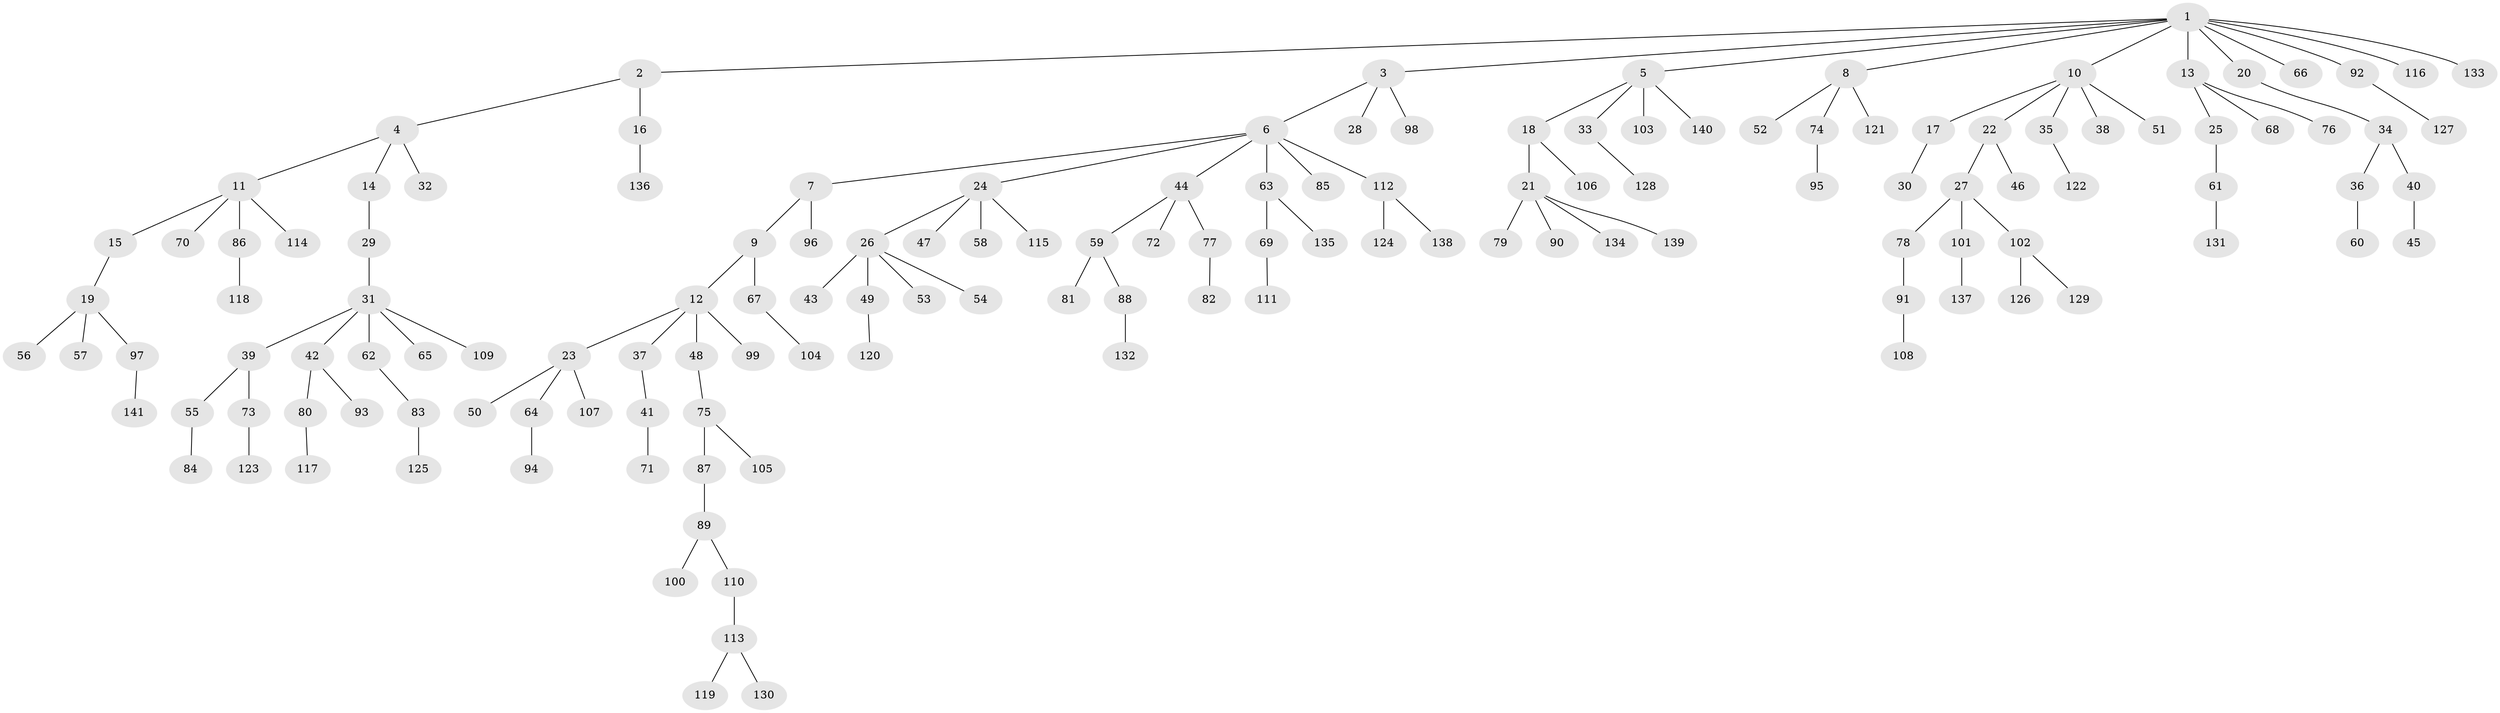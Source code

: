 // coarse degree distribution, {1: 0.7571428571428571, 3: 0.04285714285714286, 2: 0.1, 5: 0.04285714285714286, 4: 0.02857142857142857, 10: 0.014285714285714285, 29: 0.014285714285714285}
// Generated by graph-tools (version 1.1) at 2025/56/03/04/25 21:56:22]
// undirected, 141 vertices, 140 edges
graph export_dot {
graph [start="1"]
  node [color=gray90,style=filled];
  1;
  2;
  3;
  4;
  5;
  6;
  7;
  8;
  9;
  10;
  11;
  12;
  13;
  14;
  15;
  16;
  17;
  18;
  19;
  20;
  21;
  22;
  23;
  24;
  25;
  26;
  27;
  28;
  29;
  30;
  31;
  32;
  33;
  34;
  35;
  36;
  37;
  38;
  39;
  40;
  41;
  42;
  43;
  44;
  45;
  46;
  47;
  48;
  49;
  50;
  51;
  52;
  53;
  54;
  55;
  56;
  57;
  58;
  59;
  60;
  61;
  62;
  63;
  64;
  65;
  66;
  67;
  68;
  69;
  70;
  71;
  72;
  73;
  74;
  75;
  76;
  77;
  78;
  79;
  80;
  81;
  82;
  83;
  84;
  85;
  86;
  87;
  88;
  89;
  90;
  91;
  92;
  93;
  94;
  95;
  96;
  97;
  98;
  99;
  100;
  101;
  102;
  103;
  104;
  105;
  106;
  107;
  108;
  109;
  110;
  111;
  112;
  113;
  114;
  115;
  116;
  117;
  118;
  119;
  120;
  121;
  122;
  123;
  124;
  125;
  126;
  127;
  128;
  129;
  130;
  131;
  132;
  133;
  134;
  135;
  136;
  137;
  138;
  139;
  140;
  141;
  1 -- 2;
  1 -- 3;
  1 -- 5;
  1 -- 8;
  1 -- 10;
  1 -- 13;
  1 -- 20;
  1 -- 66;
  1 -- 92;
  1 -- 116;
  1 -- 133;
  2 -- 4;
  2 -- 16;
  3 -- 6;
  3 -- 28;
  3 -- 98;
  4 -- 11;
  4 -- 14;
  4 -- 32;
  5 -- 18;
  5 -- 33;
  5 -- 103;
  5 -- 140;
  6 -- 7;
  6 -- 24;
  6 -- 44;
  6 -- 63;
  6 -- 85;
  6 -- 112;
  7 -- 9;
  7 -- 96;
  8 -- 52;
  8 -- 74;
  8 -- 121;
  9 -- 12;
  9 -- 67;
  10 -- 17;
  10 -- 22;
  10 -- 35;
  10 -- 38;
  10 -- 51;
  11 -- 15;
  11 -- 70;
  11 -- 86;
  11 -- 114;
  12 -- 23;
  12 -- 37;
  12 -- 48;
  12 -- 99;
  13 -- 25;
  13 -- 68;
  13 -- 76;
  14 -- 29;
  15 -- 19;
  16 -- 136;
  17 -- 30;
  18 -- 21;
  18 -- 106;
  19 -- 56;
  19 -- 57;
  19 -- 97;
  20 -- 34;
  21 -- 79;
  21 -- 90;
  21 -- 134;
  21 -- 139;
  22 -- 27;
  22 -- 46;
  23 -- 50;
  23 -- 64;
  23 -- 107;
  24 -- 26;
  24 -- 47;
  24 -- 58;
  24 -- 115;
  25 -- 61;
  26 -- 43;
  26 -- 49;
  26 -- 53;
  26 -- 54;
  27 -- 78;
  27 -- 101;
  27 -- 102;
  29 -- 31;
  31 -- 39;
  31 -- 42;
  31 -- 62;
  31 -- 65;
  31 -- 109;
  33 -- 128;
  34 -- 36;
  34 -- 40;
  35 -- 122;
  36 -- 60;
  37 -- 41;
  39 -- 55;
  39 -- 73;
  40 -- 45;
  41 -- 71;
  42 -- 80;
  42 -- 93;
  44 -- 59;
  44 -- 72;
  44 -- 77;
  48 -- 75;
  49 -- 120;
  55 -- 84;
  59 -- 81;
  59 -- 88;
  61 -- 131;
  62 -- 83;
  63 -- 69;
  63 -- 135;
  64 -- 94;
  67 -- 104;
  69 -- 111;
  73 -- 123;
  74 -- 95;
  75 -- 87;
  75 -- 105;
  77 -- 82;
  78 -- 91;
  80 -- 117;
  83 -- 125;
  86 -- 118;
  87 -- 89;
  88 -- 132;
  89 -- 100;
  89 -- 110;
  91 -- 108;
  92 -- 127;
  97 -- 141;
  101 -- 137;
  102 -- 126;
  102 -- 129;
  110 -- 113;
  112 -- 124;
  112 -- 138;
  113 -- 119;
  113 -- 130;
}
